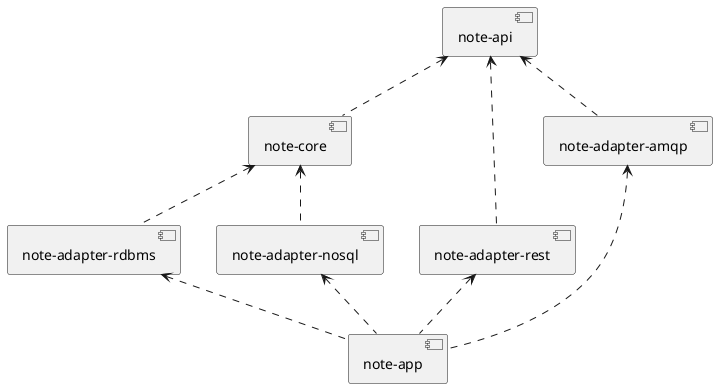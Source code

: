 @startuml
component note_app as "note-app"
component note_api as "note-api"
component note_core as "note-core"
component note_adapter_rest as "note-adapter-rest"
component note_adapter_amqp as "note-adapter-amqp"
component note_adapter_rdbms as "note-adapter-rdbms"
component note_adapter_nosql as "note-adapter-nosql"

note_api <.. note_core
note_api <.. note_adapter_rest
note_api <.. note_adapter_amqp
note_core <.. note_adapter_rdbms
note_core <.. note_adapter_nosql
note_adapter_rest <.. note_app
note_adapter_amqp <.. note_app
note_adapter_rdbms <.. note_app
note_adapter_nosql <.. note_app
@enduml